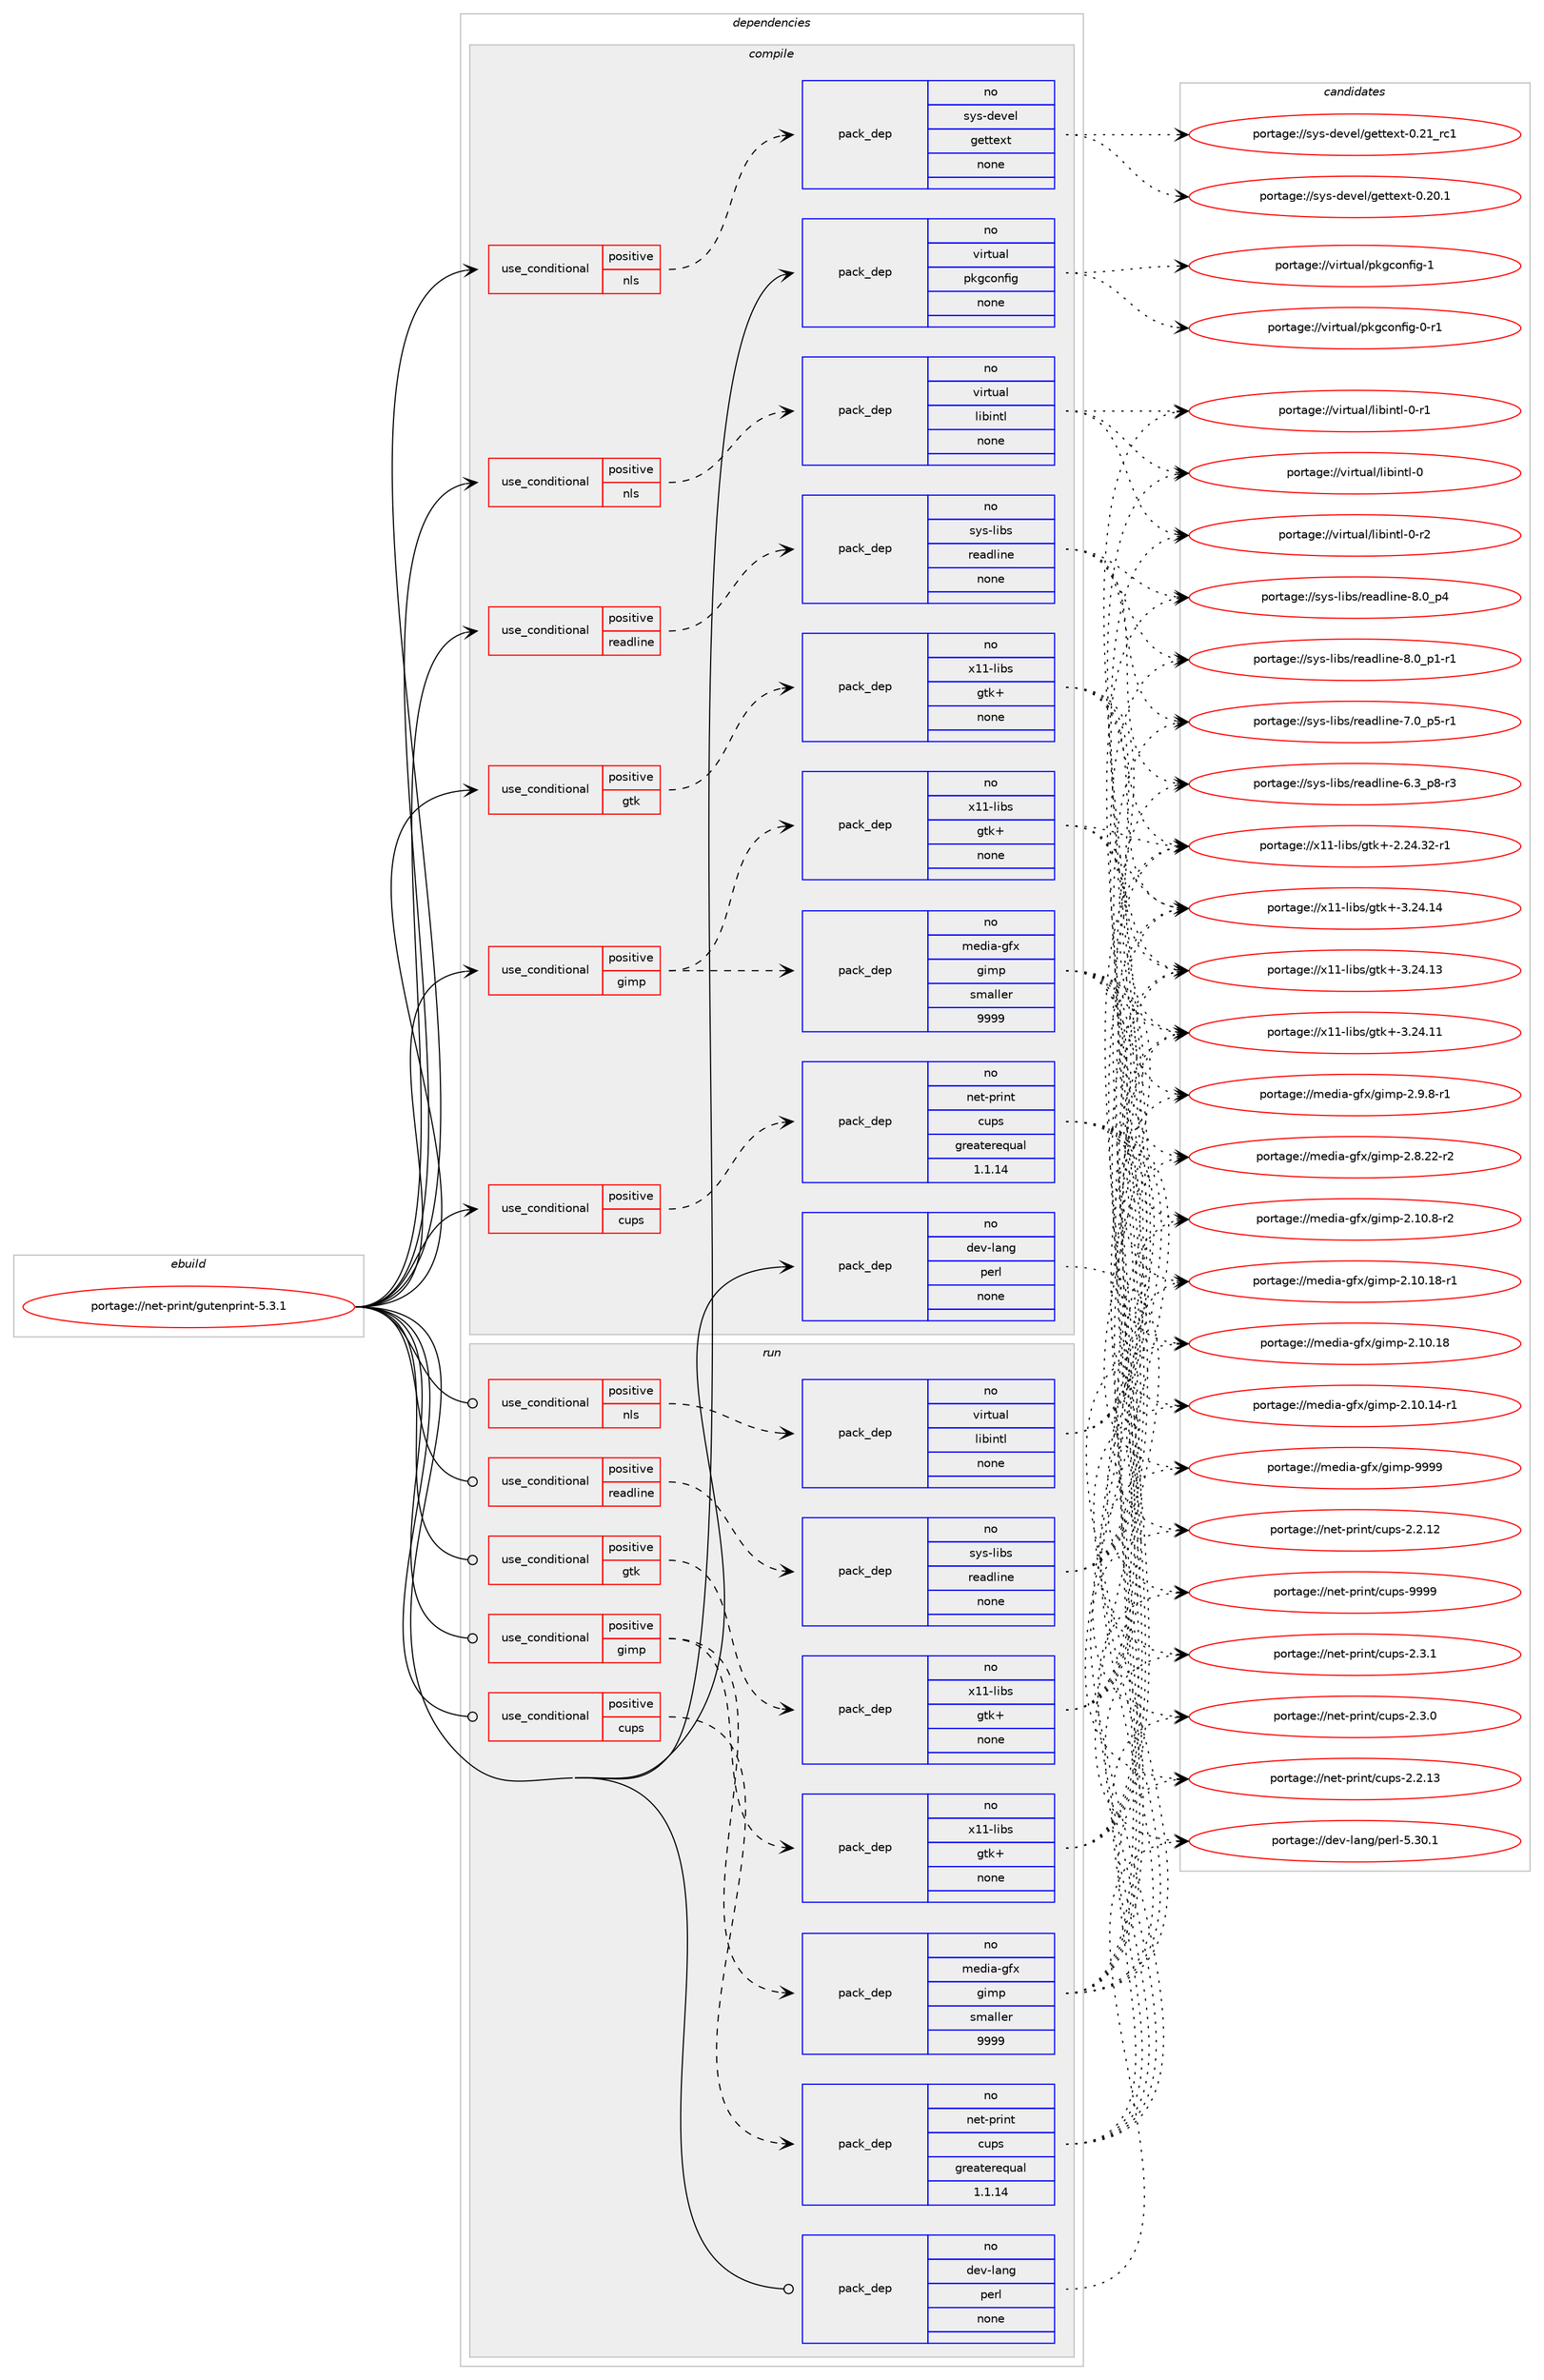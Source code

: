digraph prolog {

# *************
# Graph options
# *************

newrank=true;
concentrate=true;
compound=true;
graph [rankdir=LR,fontname=Helvetica,fontsize=10,ranksep=1.5];#, ranksep=2.5, nodesep=0.2];
edge  [arrowhead=vee];
node  [fontname=Helvetica,fontsize=10];

# **********
# The ebuild
# **********

subgraph cluster_leftcol {
color=gray;
rank=same;
label=<<i>ebuild</i>>;
id [label="portage://net-print/gutenprint-5.3.1", color=red, width=4, href="../net-print/gutenprint-5.3.1.svg"];
}

# ****************
# The dependencies
# ****************

subgraph cluster_midcol {
color=gray;
label=<<i>dependencies</i>>;
subgraph cluster_compile {
fillcolor="#eeeeee";
style=filled;
label=<<i>compile</i>>;
subgraph cond8573 {
dependency47591 [label=<<TABLE BORDER="0" CELLBORDER="1" CELLSPACING="0" CELLPADDING="4"><TR><TD ROWSPAN="3" CELLPADDING="10">use_conditional</TD></TR><TR><TD>positive</TD></TR><TR><TD>cups</TD></TR></TABLE>>, shape=none, color=red];
subgraph pack38014 {
dependency47592 [label=<<TABLE BORDER="0" CELLBORDER="1" CELLSPACING="0" CELLPADDING="4" WIDTH="220"><TR><TD ROWSPAN="6" CELLPADDING="30">pack_dep</TD></TR><TR><TD WIDTH="110">no</TD></TR><TR><TD>net-print</TD></TR><TR><TD>cups</TD></TR><TR><TD>greaterequal</TD></TR><TR><TD>1.1.14</TD></TR></TABLE>>, shape=none, color=blue];
}
dependency47591:e -> dependency47592:w [weight=20,style="dashed",arrowhead="vee"];
}
id:e -> dependency47591:w [weight=20,style="solid",arrowhead="vee"];
subgraph cond8574 {
dependency47593 [label=<<TABLE BORDER="0" CELLBORDER="1" CELLSPACING="0" CELLPADDING="4"><TR><TD ROWSPAN="3" CELLPADDING="10">use_conditional</TD></TR><TR><TD>positive</TD></TR><TR><TD>gimp</TD></TR></TABLE>>, shape=none, color=red];
subgraph pack38015 {
dependency47594 [label=<<TABLE BORDER="0" CELLBORDER="1" CELLSPACING="0" CELLPADDING="4" WIDTH="220"><TR><TD ROWSPAN="6" CELLPADDING="30">pack_dep</TD></TR><TR><TD WIDTH="110">no</TD></TR><TR><TD>media-gfx</TD></TR><TR><TD>gimp</TD></TR><TR><TD>smaller</TD></TR><TR><TD>9999</TD></TR></TABLE>>, shape=none, color=blue];
}
dependency47593:e -> dependency47594:w [weight=20,style="dashed",arrowhead="vee"];
subgraph pack38016 {
dependency47595 [label=<<TABLE BORDER="0" CELLBORDER="1" CELLSPACING="0" CELLPADDING="4" WIDTH="220"><TR><TD ROWSPAN="6" CELLPADDING="30">pack_dep</TD></TR><TR><TD WIDTH="110">no</TD></TR><TR><TD>x11-libs</TD></TR><TR><TD>gtk+</TD></TR><TR><TD>none</TD></TR><TR><TD></TD></TR></TABLE>>, shape=none, color=blue];
}
dependency47593:e -> dependency47595:w [weight=20,style="dashed",arrowhead="vee"];
}
id:e -> dependency47593:w [weight=20,style="solid",arrowhead="vee"];
subgraph cond8575 {
dependency47596 [label=<<TABLE BORDER="0" CELLBORDER="1" CELLSPACING="0" CELLPADDING="4"><TR><TD ROWSPAN="3" CELLPADDING="10">use_conditional</TD></TR><TR><TD>positive</TD></TR><TR><TD>gtk</TD></TR></TABLE>>, shape=none, color=red];
subgraph pack38017 {
dependency47597 [label=<<TABLE BORDER="0" CELLBORDER="1" CELLSPACING="0" CELLPADDING="4" WIDTH="220"><TR><TD ROWSPAN="6" CELLPADDING="30">pack_dep</TD></TR><TR><TD WIDTH="110">no</TD></TR><TR><TD>x11-libs</TD></TR><TR><TD>gtk+</TD></TR><TR><TD>none</TD></TR><TR><TD></TD></TR></TABLE>>, shape=none, color=blue];
}
dependency47596:e -> dependency47597:w [weight=20,style="dashed",arrowhead="vee"];
}
id:e -> dependency47596:w [weight=20,style="solid",arrowhead="vee"];
subgraph cond8576 {
dependency47598 [label=<<TABLE BORDER="0" CELLBORDER="1" CELLSPACING="0" CELLPADDING="4"><TR><TD ROWSPAN="3" CELLPADDING="10">use_conditional</TD></TR><TR><TD>positive</TD></TR><TR><TD>nls</TD></TR></TABLE>>, shape=none, color=red];
subgraph pack38018 {
dependency47599 [label=<<TABLE BORDER="0" CELLBORDER="1" CELLSPACING="0" CELLPADDING="4" WIDTH="220"><TR><TD ROWSPAN="6" CELLPADDING="30">pack_dep</TD></TR><TR><TD WIDTH="110">no</TD></TR><TR><TD>sys-devel</TD></TR><TR><TD>gettext</TD></TR><TR><TD>none</TD></TR><TR><TD></TD></TR></TABLE>>, shape=none, color=blue];
}
dependency47598:e -> dependency47599:w [weight=20,style="dashed",arrowhead="vee"];
}
id:e -> dependency47598:w [weight=20,style="solid",arrowhead="vee"];
subgraph cond8577 {
dependency47600 [label=<<TABLE BORDER="0" CELLBORDER="1" CELLSPACING="0" CELLPADDING="4"><TR><TD ROWSPAN="3" CELLPADDING="10">use_conditional</TD></TR><TR><TD>positive</TD></TR><TR><TD>nls</TD></TR></TABLE>>, shape=none, color=red];
subgraph pack38019 {
dependency47601 [label=<<TABLE BORDER="0" CELLBORDER="1" CELLSPACING="0" CELLPADDING="4" WIDTH="220"><TR><TD ROWSPAN="6" CELLPADDING="30">pack_dep</TD></TR><TR><TD WIDTH="110">no</TD></TR><TR><TD>virtual</TD></TR><TR><TD>libintl</TD></TR><TR><TD>none</TD></TR><TR><TD></TD></TR></TABLE>>, shape=none, color=blue];
}
dependency47600:e -> dependency47601:w [weight=20,style="dashed",arrowhead="vee"];
}
id:e -> dependency47600:w [weight=20,style="solid",arrowhead="vee"];
subgraph cond8578 {
dependency47602 [label=<<TABLE BORDER="0" CELLBORDER="1" CELLSPACING="0" CELLPADDING="4"><TR><TD ROWSPAN="3" CELLPADDING="10">use_conditional</TD></TR><TR><TD>positive</TD></TR><TR><TD>readline</TD></TR></TABLE>>, shape=none, color=red];
subgraph pack38020 {
dependency47603 [label=<<TABLE BORDER="0" CELLBORDER="1" CELLSPACING="0" CELLPADDING="4" WIDTH="220"><TR><TD ROWSPAN="6" CELLPADDING="30">pack_dep</TD></TR><TR><TD WIDTH="110">no</TD></TR><TR><TD>sys-libs</TD></TR><TR><TD>readline</TD></TR><TR><TD>none</TD></TR><TR><TD></TD></TR></TABLE>>, shape=none, color=blue];
}
dependency47602:e -> dependency47603:w [weight=20,style="dashed",arrowhead="vee"];
}
id:e -> dependency47602:w [weight=20,style="solid",arrowhead="vee"];
subgraph pack38021 {
dependency47604 [label=<<TABLE BORDER="0" CELLBORDER="1" CELLSPACING="0" CELLPADDING="4" WIDTH="220"><TR><TD ROWSPAN="6" CELLPADDING="30">pack_dep</TD></TR><TR><TD WIDTH="110">no</TD></TR><TR><TD>dev-lang</TD></TR><TR><TD>perl</TD></TR><TR><TD>none</TD></TR><TR><TD></TD></TR></TABLE>>, shape=none, color=blue];
}
id:e -> dependency47604:w [weight=20,style="solid",arrowhead="vee"];
subgraph pack38022 {
dependency47605 [label=<<TABLE BORDER="0" CELLBORDER="1" CELLSPACING="0" CELLPADDING="4" WIDTH="220"><TR><TD ROWSPAN="6" CELLPADDING="30">pack_dep</TD></TR><TR><TD WIDTH="110">no</TD></TR><TR><TD>virtual</TD></TR><TR><TD>pkgconfig</TD></TR><TR><TD>none</TD></TR><TR><TD></TD></TR></TABLE>>, shape=none, color=blue];
}
id:e -> dependency47605:w [weight=20,style="solid",arrowhead="vee"];
}
subgraph cluster_compileandrun {
fillcolor="#eeeeee";
style=filled;
label=<<i>compile and run</i>>;
}
subgraph cluster_run {
fillcolor="#eeeeee";
style=filled;
label=<<i>run</i>>;
subgraph cond8579 {
dependency47606 [label=<<TABLE BORDER="0" CELLBORDER="1" CELLSPACING="0" CELLPADDING="4"><TR><TD ROWSPAN="3" CELLPADDING="10">use_conditional</TD></TR><TR><TD>positive</TD></TR><TR><TD>cups</TD></TR></TABLE>>, shape=none, color=red];
subgraph pack38023 {
dependency47607 [label=<<TABLE BORDER="0" CELLBORDER="1" CELLSPACING="0" CELLPADDING="4" WIDTH="220"><TR><TD ROWSPAN="6" CELLPADDING="30">pack_dep</TD></TR><TR><TD WIDTH="110">no</TD></TR><TR><TD>net-print</TD></TR><TR><TD>cups</TD></TR><TR><TD>greaterequal</TD></TR><TR><TD>1.1.14</TD></TR></TABLE>>, shape=none, color=blue];
}
dependency47606:e -> dependency47607:w [weight=20,style="dashed",arrowhead="vee"];
}
id:e -> dependency47606:w [weight=20,style="solid",arrowhead="odot"];
subgraph cond8580 {
dependency47608 [label=<<TABLE BORDER="0" CELLBORDER="1" CELLSPACING="0" CELLPADDING="4"><TR><TD ROWSPAN="3" CELLPADDING="10">use_conditional</TD></TR><TR><TD>positive</TD></TR><TR><TD>gimp</TD></TR></TABLE>>, shape=none, color=red];
subgraph pack38024 {
dependency47609 [label=<<TABLE BORDER="0" CELLBORDER="1" CELLSPACING="0" CELLPADDING="4" WIDTH="220"><TR><TD ROWSPAN="6" CELLPADDING="30">pack_dep</TD></TR><TR><TD WIDTH="110">no</TD></TR><TR><TD>media-gfx</TD></TR><TR><TD>gimp</TD></TR><TR><TD>smaller</TD></TR><TR><TD>9999</TD></TR></TABLE>>, shape=none, color=blue];
}
dependency47608:e -> dependency47609:w [weight=20,style="dashed",arrowhead="vee"];
subgraph pack38025 {
dependency47610 [label=<<TABLE BORDER="0" CELLBORDER="1" CELLSPACING="0" CELLPADDING="4" WIDTH="220"><TR><TD ROWSPAN="6" CELLPADDING="30">pack_dep</TD></TR><TR><TD WIDTH="110">no</TD></TR><TR><TD>x11-libs</TD></TR><TR><TD>gtk+</TD></TR><TR><TD>none</TD></TR><TR><TD></TD></TR></TABLE>>, shape=none, color=blue];
}
dependency47608:e -> dependency47610:w [weight=20,style="dashed",arrowhead="vee"];
}
id:e -> dependency47608:w [weight=20,style="solid",arrowhead="odot"];
subgraph cond8581 {
dependency47611 [label=<<TABLE BORDER="0" CELLBORDER="1" CELLSPACING="0" CELLPADDING="4"><TR><TD ROWSPAN="3" CELLPADDING="10">use_conditional</TD></TR><TR><TD>positive</TD></TR><TR><TD>gtk</TD></TR></TABLE>>, shape=none, color=red];
subgraph pack38026 {
dependency47612 [label=<<TABLE BORDER="0" CELLBORDER="1" CELLSPACING="0" CELLPADDING="4" WIDTH="220"><TR><TD ROWSPAN="6" CELLPADDING="30">pack_dep</TD></TR><TR><TD WIDTH="110">no</TD></TR><TR><TD>x11-libs</TD></TR><TR><TD>gtk+</TD></TR><TR><TD>none</TD></TR><TR><TD></TD></TR></TABLE>>, shape=none, color=blue];
}
dependency47611:e -> dependency47612:w [weight=20,style="dashed",arrowhead="vee"];
}
id:e -> dependency47611:w [weight=20,style="solid",arrowhead="odot"];
subgraph cond8582 {
dependency47613 [label=<<TABLE BORDER="0" CELLBORDER="1" CELLSPACING="0" CELLPADDING="4"><TR><TD ROWSPAN="3" CELLPADDING="10">use_conditional</TD></TR><TR><TD>positive</TD></TR><TR><TD>nls</TD></TR></TABLE>>, shape=none, color=red];
subgraph pack38027 {
dependency47614 [label=<<TABLE BORDER="0" CELLBORDER="1" CELLSPACING="0" CELLPADDING="4" WIDTH="220"><TR><TD ROWSPAN="6" CELLPADDING="30">pack_dep</TD></TR><TR><TD WIDTH="110">no</TD></TR><TR><TD>virtual</TD></TR><TR><TD>libintl</TD></TR><TR><TD>none</TD></TR><TR><TD></TD></TR></TABLE>>, shape=none, color=blue];
}
dependency47613:e -> dependency47614:w [weight=20,style="dashed",arrowhead="vee"];
}
id:e -> dependency47613:w [weight=20,style="solid",arrowhead="odot"];
subgraph cond8583 {
dependency47615 [label=<<TABLE BORDER="0" CELLBORDER="1" CELLSPACING="0" CELLPADDING="4"><TR><TD ROWSPAN="3" CELLPADDING="10">use_conditional</TD></TR><TR><TD>positive</TD></TR><TR><TD>readline</TD></TR></TABLE>>, shape=none, color=red];
subgraph pack38028 {
dependency47616 [label=<<TABLE BORDER="0" CELLBORDER="1" CELLSPACING="0" CELLPADDING="4" WIDTH="220"><TR><TD ROWSPAN="6" CELLPADDING="30">pack_dep</TD></TR><TR><TD WIDTH="110">no</TD></TR><TR><TD>sys-libs</TD></TR><TR><TD>readline</TD></TR><TR><TD>none</TD></TR><TR><TD></TD></TR></TABLE>>, shape=none, color=blue];
}
dependency47615:e -> dependency47616:w [weight=20,style="dashed",arrowhead="vee"];
}
id:e -> dependency47615:w [weight=20,style="solid",arrowhead="odot"];
subgraph pack38029 {
dependency47617 [label=<<TABLE BORDER="0" CELLBORDER="1" CELLSPACING="0" CELLPADDING="4" WIDTH="220"><TR><TD ROWSPAN="6" CELLPADDING="30">pack_dep</TD></TR><TR><TD WIDTH="110">no</TD></TR><TR><TD>dev-lang</TD></TR><TR><TD>perl</TD></TR><TR><TD>none</TD></TR><TR><TD></TD></TR></TABLE>>, shape=none, color=blue];
}
id:e -> dependency47617:w [weight=20,style="solid",arrowhead="odot"];
}
}

# **************
# The candidates
# **************

subgraph cluster_choices {
rank=same;
color=gray;
label=<<i>candidates</i>>;

subgraph choice38014 {
color=black;
nodesep=1;
choice1101011164511211410511011647991171121154557575757 [label="portage://net-print/cups-9999", color=red, width=4,href="../net-print/cups-9999.svg"];
choice110101116451121141051101164799117112115455046514649 [label="portage://net-print/cups-2.3.1", color=red, width=4,href="../net-print/cups-2.3.1.svg"];
choice110101116451121141051101164799117112115455046514648 [label="portage://net-print/cups-2.3.0", color=red, width=4,href="../net-print/cups-2.3.0.svg"];
choice11010111645112114105110116479911711211545504650464951 [label="portage://net-print/cups-2.2.13", color=red, width=4,href="../net-print/cups-2.2.13.svg"];
choice11010111645112114105110116479911711211545504650464950 [label="portage://net-print/cups-2.2.12", color=red, width=4,href="../net-print/cups-2.2.12.svg"];
dependency47592:e -> choice1101011164511211410511011647991171121154557575757:w [style=dotted,weight="100"];
dependency47592:e -> choice110101116451121141051101164799117112115455046514649:w [style=dotted,weight="100"];
dependency47592:e -> choice110101116451121141051101164799117112115455046514648:w [style=dotted,weight="100"];
dependency47592:e -> choice11010111645112114105110116479911711211545504650464951:w [style=dotted,weight="100"];
dependency47592:e -> choice11010111645112114105110116479911711211545504650464950:w [style=dotted,weight="100"];
}
subgraph choice38015 {
color=black;
nodesep=1;
choice1091011001059745103102120471031051091124557575757 [label="portage://media-gfx/gimp-9999", color=red, width=4,href="../media-gfx/gimp-9999.svg"];
choice1091011001059745103102120471031051091124550465746564511449 [label="portage://media-gfx/gimp-2.9.8-r1", color=red, width=4,href="../media-gfx/gimp-2.9.8-r1.svg"];
choice109101100105974510310212047103105109112455046564650504511450 [label="portage://media-gfx/gimp-2.8.22-r2", color=red, width=4,href="../media-gfx/gimp-2.8.22-r2.svg"];
choice109101100105974510310212047103105109112455046494846564511450 [label="portage://media-gfx/gimp-2.10.8-r2", color=red, width=4,href="../media-gfx/gimp-2.10.8-r2.svg"];
choice10910110010597451031021204710310510911245504649484649564511449 [label="portage://media-gfx/gimp-2.10.18-r1", color=red, width=4,href="../media-gfx/gimp-2.10.18-r1.svg"];
choice1091011001059745103102120471031051091124550464948464956 [label="portage://media-gfx/gimp-2.10.18", color=red, width=4,href="../media-gfx/gimp-2.10.18.svg"];
choice10910110010597451031021204710310510911245504649484649524511449 [label="portage://media-gfx/gimp-2.10.14-r1", color=red, width=4,href="../media-gfx/gimp-2.10.14-r1.svg"];
dependency47594:e -> choice1091011001059745103102120471031051091124557575757:w [style=dotted,weight="100"];
dependency47594:e -> choice1091011001059745103102120471031051091124550465746564511449:w [style=dotted,weight="100"];
dependency47594:e -> choice109101100105974510310212047103105109112455046564650504511450:w [style=dotted,weight="100"];
dependency47594:e -> choice109101100105974510310212047103105109112455046494846564511450:w [style=dotted,weight="100"];
dependency47594:e -> choice10910110010597451031021204710310510911245504649484649564511449:w [style=dotted,weight="100"];
dependency47594:e -> choice1091011001059745103102120471031051091124550464948464956:w [style=dotted,weight="100"];
dependency47594:e -> choice10910110010597451031021204710310510911245504649484649524511449:w [style=dotted,weight="100"];
}
subgraph choice38016 {
color=black;
nodesep=1;
choice1204949451081059811547103116107434551465052464952 [label="portage://x11-libs/gtk+-3.24.14", color=red, width=4,href="../x11-libs/gtk+-3.24.14.svg"];
choice1204949451081059811547103116107434551465052464951 [label="portage://x11-libs/gtk+-3.24.13", color=red, width=4,href="../x11-libs/gtk+-3.24.13.svg"];
choice1204949451081059811547103116107434551465052464949 [label="portage://x11-libs/gtk+-3.24.11", color=red, width=4,href="../x11-libs/gtk+-3.24.11.svg"];
choice12049494510810598115471031161074345504650524651504511449 [label="portage://x11-libs/gtk+-2.24.32-r1", color=red, width=4,href="../x11-libs/gtk+-2.24.32-r1.svg"];
dependency47595:e -> choice1204949451081059811547103116107434551465052464952:w [style=dotted,weight="100"];
dependency47595:e -> choice1204949451081059811547103116107434551465052464951:w [style=dotted,weight="100"];
dependency47595:e -> choice1204949451081059811547103116107434551465052464949:w [style=dotted,weight="100"];
dependency47595:e -> choice12049494510810598115471031161074345504650524651504511449:w [style=dotted,weight="100"];
}
subgraph choice38017 {
color=black;
nodesep=1;
choice1204949451081059811547103116107434551465052464952 [label="portage://x11-libs/gtk+-3.24.14", color=red, width=4,href="../x11-libs/gtk+-3.24.14.svg"];
choice1204949451081059811547103116107434551465052464951 [label="portage://x11-libs/gtk+-3.24.13", color=red, width=4,href="../x11-libs/gtk+-3.24.13.svg"];
choice1204949451081059811547103116107434551465052464949 [label="portage://x11-libs/gtk+-3.24.11", color=red, width=4,href="../x11-libs/gtk+-3.24.11.svg"];
choice12049494510810598115471031161074345504650524651504511449 [label="portage://x11-libs/gtk+-2.24.32-r1", color=red, width=4,href="../x11-libs/gtk+-2.24.32-r1.svg"];
dependency47597:e -> choice1204949451081059811547103116107434551465052464952:w [style=dotted,weight="100"];
dependency47597:e -> choice1204949451081059811547103116107434551465052464951:w [style=dotted,weight="100"];
dependency47597:e -> choice1204949451081059811547103116107434551465052464949:w [style=dotted,weight="100"];
dependency47597:e -> choice12049494510810598115471031161074345504650524651504511449:w [style=dotted,weight="100"];
}
subgraph choice38018 {
color=black;
nodesep=1;
choice11512111545100101118101108471031011161161011201164548465049951149949 [label="portage://sys-devel/gettext-0.21_rc1", color=red, width=4,href="../sys-devel/gettext-0.21_rc1.svg"];
choice115121115451001011181011084710310111611610112011645484650484649 [label="portage://sys-devel/gettext-0.20.1", color=red, width=4,href="../sys-devel/gettext-0.20.1.svg"];
dependency47599:e -> choice11512111545100101118101108471031011161161011201164548465049951149949:w [style=dotted,weight="100"];
dependency47599:e -> choice115121115451001011181011084710310111611610112011645484650484649:w [style=dotted,weight="100"];
}
subgraph choice38019 {
color=black;
nodesep=1;
choice11810511411611797108471081059810511011610845484511450 [label="portage://virtual/libintl-0-r2", color=red, width=4,href="../virtual/libintl-0-r2.svg"];
choice11810511411611797108471081059810511011610845484511449 [label="portage://virtual/libintl-0-r1", color=red, width=4,href="../virtual/libintl-0-r1.svg"];
choice1181051141161179710847108105981051101161084548 [label="portage://virtual/libintl-0", color=red, width=4,href="../virtual/libintl-0.svg"];
dependency47601:e -> choice11810511411611797108471081059810511011610845484511450:w [style=dotted,weight="100"];
dependency47601:e -> choice11810511411611797108471081059810511011610845484511449:w [style=dotted,weight="100"];
dependency47601:e -> choice1181051141161179710847108105981051101161084548:w [style=dotted,weight="100"];
}
subgraph choice38020 {
color=black;
nodesep=1;
choice11512111545108105981154711410197100108105110101455646489511252 [label="portage://sys-libs/readline-8.0_p4", color=red, width=4,href="../sys-libs/readline-8.0_p4.svg"];
choice115121115451081059811547114101971001081051101014556464895112494511449 [label="portage://sys-libs/readline-8.0_p1-r1", color=red, width=4,href="../sys-libs/readline-8.0_p1-r1.svg"];
choice115121115451081059811547114101971001081051101014555464895112534511449 [label="portage://sys-libs/readline-7.0_p5-r1", color=red, width=4,href="../sys-libs/readline-7.0_p5-r1.svg"];
choice115121115451081059811547114101971001081051101014554465195112564511451 [label="portage://sys-libs/readline-6.3_p8-r3", color=red, width=4,href="../sys-libs/readline-6.3_p8-r3.svg"];
dependency47603:e -> choice11512111545108105981154711410197100108105110101455646489511252:w [style=dotted,weight="100"];
dependency47603:e -> choice115121115451081059811547114101971001081051101014556464895112494511449:w [style=dotted,weight="100"];
dependency47603:e -> choice115121115451081059811547114101971001081051101014555464895112534511449:w [style=dotted,weight="100"];
dependency47603:e -> choice115121115451081059811547114101971001081051101014554465195112564511451:w [style=dotted,weight="100"];
}
subgraph choice38021 {
color=black;
nodesep=1;
choice10010111845108971101034711210111410845534651484649 [label="portage://dev-lang/perl-5.30.1", color=red, width=4,href="../dev-lang/perl-5.30.1.svg"];
dependency47604:e -> choice10010111845108971101034711210111410845534651484649:w [style=dotted,weight="100"];
}
subgraph choice38022 {
color=black;
nodesep=1;
choice1181051141161179710847112107103991111101021051034549 [label="portage://virtual/pkgconfig-1", color=red, width=4,href="../virtual/pkgconfig-1.svg"];
choice11810511411611797108471121071039911111010210510345484511449 [label="portage://virtual/pkgconfig-0-r1", color=red, width=4,href="../virtual/pkgconfig-0-r1.svg"];
dependency47605:e -> choice1181051141161179710847112107103991111101021051034549:w [style=dotted,weight="100"];
dependency47605:e -> choice11810511411611797108471121071039911111010210510345484511449:w [style=dotted,weight="100"];
}
subgraph choice38023 {
color=black;
nodesep=1;
choice1101011164511211410511011647991171121154557575757 [label="portage://net-print/cups-9999", color=red, width=4,href="../net-print/cups-9999.svg"];
choice110101116451121141051101164799117112115455046514649 [label="portage://net-print/cups-2.3.1", color=red, width=4,href="../net-print/cups-2.3.1.svg"];
choice110101116451121141051101164799117112115455046514648 [label="portage://net-print/cups-2.3.0", color=red, width=4,href="../net-print/cups-2.3.0.svg"];
choice11010111645112114105110116479911711211545504650464951 [label="portage://net-print/cups-2.2.13", color=red, width=4,href="../net-print/cups-2.2.13.svg"];
choice11010111645112114105110116479911711211545504650464950 [label="portage://net-print/cups-2.2.12", color=red, width=4,href="../net-print/cups-2.2.12.svg"];
dependency47607:e -> choice1101011164511211410511011647991171121154557575757:w [style=dotted,weight="100"];
dependency47607:e -> choice110101116451121141051101164799117112115455046514649:w [style=dotted,weight="100"];
dependency47607:e -> choice110101116451121141051101164799117112115455046514648:w [style=dotted,weight="100"];
dependency47607:e -> choice11010111645112114105110116479911711211545504650464951:w [style=dotted,weight="100"];
dependency47607:e -> choice11010111645112114105110116479911711211545504650464950:w [style=dotted,weight="100"];
}
subgraph choice38024 {
color=black;
nodesep=1;
choice1091011001059745103102120471031051091124557575757 [label="portage://media-gfx/gimp-9999", color=red, width=4,href="../media-gfx/gimp-9999.svg"];
choice1091011001059745103102120471031051091124550465746564511449 [label="portage://media-gfx/gimp-2.9.8-r1", color=red, width=4,href="../media-gfx/gimp-2.9.8-r1.svg"];
choice109101100105974510310212047103105109112455046564650504511450 [label="portage://media-gfx/gimp-2.8.22-r2", color=red, width=4,href="../media-gfx/gimp-2.8.22-r2.svg"];
choice109101100105974510310212047103105109112455046494846564511450 [label="portage://media-gfx/gimp-2.10.8-r2", color=red, width=4,href="../media-gfx/gimp-2.10.8-r2.svg"];
choice10910110010597451031021204710310510911245504649484649564511449 [label="portage://media-gfx/gimp-2.10.18-r1", color=red, width=4,href="../media-gfx/gimp-2.10.18-r1.svg"];
choice1091011001059745103102120471031051091124550464948464956 [label="portage://media-gfx/gimp-2.10.18", color=red, width=4,href="../media-gfx/gimp-2.10.18.svg"];
choice10910110010597451031021204710310510911245504649484649524511449 [label="portage://media-gfx/gimp-2.10.14-r1", color=red, width=4,href="../media-gfx/gimp-2.10.14-r1.svg"];
dependency47609:e -> choice1091011001059745103102120471031051091124557575757:w [style=dotted,weight="100"];
dependency47609:e -> choice1091011001059745103102120471031051091124550465746564511449:w [style=dotted,weight="100"];
dependency47609:e -> choice109101100105974510310212047103105109112455046564650504511450:w [style=dotted,weight="100"];
dependency47609:e -> choice109101100105974510310212047103105109112455046494846564511450:w [style=dotted,weight="100"];
dependency47609:e -> choice10910110010597451031021204710310510911245504649484649564511449:w [style=dotted,weight="100"];
dependency47609:e -> choice1091011001059745103102120471031051091124550464948464956:w [style=dotted,weight="100"];
dependency47609:e -> choice10910110010597451031021204710310510911245504649484649524511449:w [style=dotted,weight="100"];
}
subgraph choice38025 {
color=black;
nodesep=1;
choice1204949451081059811547103116107434551465052464952 [label="portage://x11-libs/gtk+-3.24.14", color=red, width=4,href="../x11-libs/gtk+-3.24.14.svg"];
choice1204949451081059811547103116107434551465052464951 [label="portage://x11-libs/gtk+-3.24.13", color=red, width=4,href="../x11-libs/gtk+-3.24.13.svg"];
choice1204949451081059811547103116107434551465052464949 [label="portage://x11-libs/gtk+-3.24.11", color=red, width=4,href="../x11-libs/gtk+-3.24.11.svg"];
choice12049494510810598115471031161074345504650524651504511449 [label="portage://x11-libs/gtk+-2.24.32-r1", color=red, width=4,href="../x11-libs/gtk+-2.24.32-r1.svg"];
dependency47610:e -> choice1204949451081059811547103116107434551465052464952:w [style=dotted,weight="100"];
dependency47610:e -> choice1204949451081059811547103116107434551465052464951:w [style=dotted,weight="100"];
dependency47610:e -> choice1204949451081059811547103116107434551465052464949:w [style=dotted,weight="100"];
dependency47610:e -> choice12049494510810598115471031161074345504650524651504511449:w [style=dotted,weight="100"];
}
subgraph choice38026 {
color=black;
nodesep=1;
choice1204949451081059811547103116107434551465052464952 [label="portage://x11-libs/gtk+-3.24.14", color=red, width=4,href="../x11-libs/gtk+-3.24.14.svg"];
choice1204949451081059811547103116107434551465052464951 [label="portage://x11-libs/gtk+-3.24.13", color=red, width=4,href="../x11-libs/gtk+-3.24.13.svg"];
choice1204949451081059811547103116107434551465052464949 [label="portage://x11-libs/gtk+-3.24.11", color=red, width=4,href="../x11-libs/gtk+-3.24.11.svg"];
choice12049494510810598115471031161074345504650524651504511449 [label="portage://x11-libs/gtk+-2.24.32-r1", color=red, width=4,href="../x11-libs/gtk+-2.24.32-r1.svg"];
dependency47612:e -> choice1204949451081059811547103116107434551465052464952:w [style=dotted,weight="100"];
dependency47612:e -> choice1204949451081059811547103116107434551465052464951:w [style=dotted,weight="100"];
dependency47612:e -> choice1204949451081059811547103116107434551465052464949:w [style=dotted,weight="100"];
dependency47612:e -> choice12049494510810598115471031161074345504650524651504511449:w [style=dotted,weight="100"];
}
subgraph choice38027 {
color=black;
nodesep=1;
choice11810511411611797108471081059810511011610845484511450 [label="portage://virtual/libintl-0-r2", color=red, width=4,href="../virtual/libintl-0-r2.svg"];
choice11810511411611797108471081059810511011610845484511449 [label="portage://virtual/libintl-0-r1", color=red, width=4,href="../virtual/libintl-0-r1.svg"];
choice1181051141161179710847108105981051101161084548 [label="portage://virtual/libintl-0", color=red, width=4,href="../virtual/libintl-0.svg"];
dependency47614:e -> choice11810511411611797108471081059810511011610845484511450:w [style=dotted,weight="100"];
dependency47614:e -> choice11810511411611797108471081059810511011610845484511449:w [style=dotted,weight="100"];
dependency47614:e -> choice1181051141161179710847108105981051101161084548:w [style=dotted,weight="100"];
}
subgraph choice38028 {
color=black;
nodesep=1;
choice11512111545108105981154711410197100108105110101455646489511252 [label="portage://sys-libs/readline-8.0_p4", color=red, width=4,href="../sys-libs/readline-8.0_p4.svg"];
choice115121115451081059811547114101971001081051101014556464895112494511449 [label="portage://sys-libs/readline-8.0_p1-r1", color=red, width=4,href="../sys-libs/readline-8.0_p1-r1.svg"];
choice115121115451081059811547114101971001081051101014555464895112534511449 [label="portage://sys-libs/readline-7.0_p5-r1", color=red, width=4,href="../sys-libs/readline-7.0_p5-r1.svg"];
choice115121115451081059811547114101971001081051101014554465195112564511451 [label="portage://sys-libs/readline-6.3_p8-r3", color=red, width=4,href="../sys-libs/readline-6.3_p8-r3.svg"];
dependency47616:e -> choice11512111545108105981154711410197100108105110101455646489511252:w [style=dotted,weight="100"];
dependency47616:e -> choice115121115451081059811547114101971001081051101014556464895112494511449:w [style=dotted,weight="100"];
dependency47616:e -> choice115121115451081059811547114101971001081051101014555464895112534511449:w [style=dotted,weight="100"];
dependency47616:e -> choice115121115451081059811547114101971001081051101014554465195112564511451:w [style=dotted,weight="100"];
}
subgraph choice38029 {
color=black;
nodesep=1;
choice10010111845108971101034711210111410845534651484649 [label="portage://dev-lang/perl-5.30.1", color=red, width=4,href="../dev-lang/perl-5.30.1.svg"];
dependency47617:e -> choice10010111845108971101034711210111410845534651484649:w [style=dotted,weight="100"];
}
}

}
